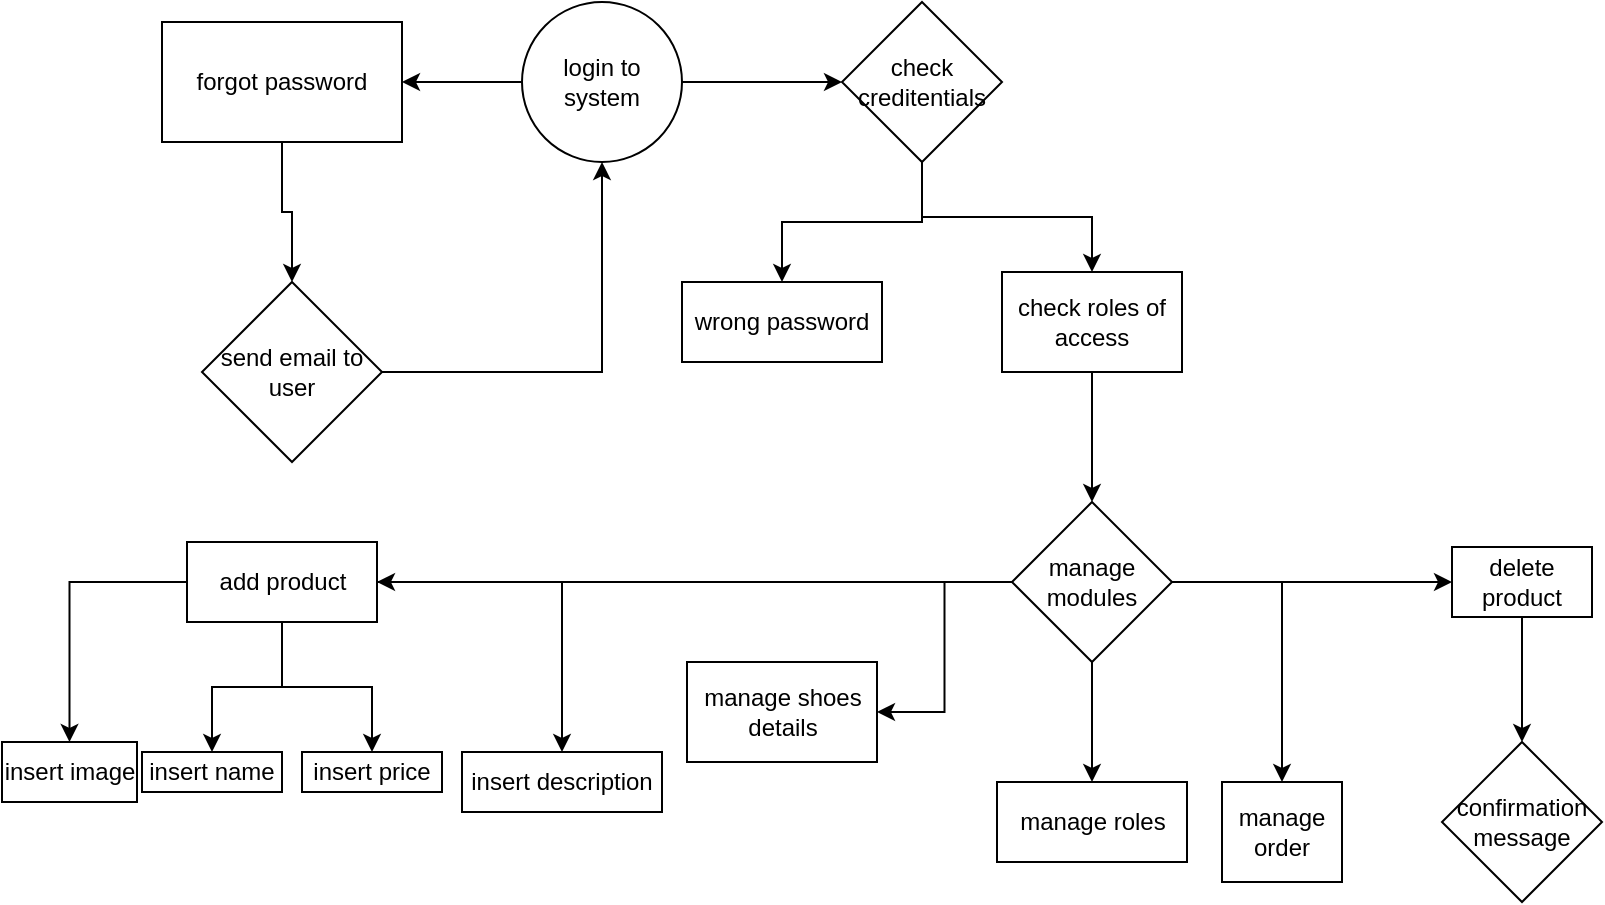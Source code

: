 <mxfile version="24.0.7" type="device">
  <diagram name="Page-1" id="7XIiAJAYsmWdXp6C4IHn">
    <mxGraphModel dx="1088" dy="511" grid="1" gridSize="10" guides="1" tooltips="1" connect="1" arrows="1" fold="1" page="1" pageScale="1" pageWidth="850" pageHeight="1100" math="0" shadow="0">
      <root>
        <mxCell id="0" />
        <mxCell id="1" parent="0" />
        <mxCell id="ByNQJQvQ_VqH7NtEfwI0-5" value="" style="edgeStyle=orthogonalEdgeStyle;rounded=0;orthogonalLoop=1;jettySize=auto;html=1;" parent="1" source="ByNQJQvQ_VqH7NtEfwI0-2" target="ByNQJQvQ_VqH7NtEfwI0-4" edge="1">
          <mxGeometry relative="1" as="geometry" />
        </mxCell>
        <mxCell id="ByNQJQvQ_VqH7NtEfwI0-12" value="" style="edgeStyle=orthogonalEdgeStyle;rounded=0;orthogonalLoop=1;jettySize=auto;html=1;" parent="1" source="ByNQJQvQ_VqH7NtEfwI0-2" target="ByNQJQvQ_VqH7NtEfwI0-11" edge="1">
          <mxGeometry relative="1" as="geometry" />
        </mxCell>
        <mxCell id="ByNQJQvQ_VqH7NtEfwI0-2" value="login to system" style="ellipse;whiteSpace=wrap;html=1;aspect=fixed;" parent="1" vertex="1">
          <mxGeometry x="260" y="30" width="80" height="80" as="geometry" />
        </mxCell>
        <mxCell id="ByNQJQvQ_VqH7NtEfwI0-7" value="" style="edgeStyle=orthogonalEdgeStyle;rounded=0;orthogonalLoop=1;jettySize=auto;html=1;" parent="1" source="ByNQJQvQ_VqH7NtEfwI0-4" target="ByNQJQvQ_VqH7NtEfwI0-6" edge="1">
          <mxGeometry relative="1" as="geometry" />
        </mxCell>
        <mxCell id="ByNQJQvQ_VqH7NtEfwI0-4" value="forgot password" style="whiteSpace=wrap;html=1;" parent="1" vertex="1">
          <mxGeometry x="80" y="40" width="120" height="60" as="geometry" />
        </mxCell>
        <mxCell id="ByNQJQvQ_VqH7NtEfwI0-8" style="edgeStyle=orthogonalEdgeStyle;rounded=0;orthogonalLoop=1;jettySize=auto;html=1;" parent="1" source="ByNQJQvQ_VqH7NtEfwI0-6" target="ByNQJQvQ_VqH7NtEfwI0-2" edge="1">
          <mxGeometry relative="1" as="geometry" />
        </mxCell>
        <mxCell id="ByNQJQvQ_VqH7NtEfwI0-6" value="send email to user" style="rhombus;whiteSpace=wrap;html=1;" parent="1" vertex="1">
          <mxGeometry x="100" y="170" width="90" height="90" as="geometry" />
        </mxCell>
        <mxCell id="ByNQJQvQ_VqH7NtEfwI0-14" value="" style="edgeStyle=orthogonalEdgeStyle;rounded=0;orthogonalLoop=1;jettySize=auto;html=1;" parent="1" source="ByNQJQvQ_VqH7NtEfwI0-11" target="ByNQJQvQ_VqH7NtEfwI0-13" edge="1">
          <mxGeometry relative="1" as="geometry" />
        </mxCell>
        <mxCell id="ByNQJQvQ_VqH7NtEfwI0-16" value="" style="edgeStyle=orthogonalEdgeStyle;rounded=0;orthogonalLoop=1;jettySize=auto;html=1;" parent="1" source="ByNQJQvQ_VqH7NtEfwI0-11" target="ByNQJQvQ_VqH7NtEfwI0-15" edge="1">
          <mxGeometry relative="1" as="geometry" />
        </mxCell>
        <mxCell id="ByNQJQvQ_VqH7NtEfwI0-11" value="check creditentials" style="rhombus;whiteSpace=wrap;html=1;" parent="1" vertex="1">
          <mxGeometry x="420" y="30" width="80" height="80" as="geometry" />
        </mxCell>
        <mxCell id="ByNQJQvQ_VqH7NtEfwI0-13" value="wrong password" style="whiteSpace=wrap;html=1;" parent="1" vertex="1">
          <mxGeometry x="340" y="170" width="100" height="40" as="geometry" />
        </mxCell>
        <mxCell id="ByNQJQvQ_VqH7NtEfwI0-18" value="" style="edgeStyle=orthogonalEdgeStyle;rounded=0;orthogonalLoop=1;jettySize=auto;html=1;" parent="1" source="ByNQJQvQ_VqH7NtEfwI0-15" target="ByNQJQvQ_VqH7NtEfwI0-17" edge="1">
          <mxGeometry relative="1" as="geometry" />
        </mxCell>
        <mxCell id="ByNQJQvQ_VqH7NtEfwI0-15" value="check roles of access" style="whiteSpace=wrap;html=1;" parent="1" vertex="1">
          <mxGeometry x="500" y="165" width="90" height="50" as="geometry" />
        </mxCell>
        <mxCell id="ByNQJQvQ_VqH7NtEfwI0-20" value="" style="edgeStyle=orthogonalEdgeStyle;rounded=0;orthogonalLoop=1;jettySize=auto;html=1;" parent="1" source="ByNQJQvQ_VqH7NtEfwI0-17" target="ByNQJQvQ_VqH7NtEfwI0-19" edge="1">
          <mxGeometry relative="1" as="geometry" />
        </mxCell>
        <mxCell id="ByNQJQvQ_VqH7NtEfwI0-22" value="" style="edgeStyle=orthogonalEdgeStyle;rounded=0;orthogonalLoop=1;jettySize=auto;html=1;" parent="1" source="ByNQJQvQ_VqH7NtEfwI0-17" target="ByNQJQvQ_VqH7NtEfwI0-21" edge="1">
          <mxGeometry relative="1" as="geometry" />
        </mxCell>
        <mxCell id="ByNQJQvQ_VqH7NtEfwI0-25" value="" style="edgeStyle=orthogonalEdgeStyle;rounded=0;orthogonalLoop=1;jettySize=auto;html=1;" parent="1" source="ByNQJQvQ_VqH7NtEfwI0-17" target="ByNQJQvQ_VqH7NtEfwI0-24" edge="1">
          <mxGeometry relative="1" as="geometry" />
        </mxCell>
        <mxCell id="ByNQJQvQ_VqH7NtEfwI0-29" value="" style="edgeStyle=orthogonalEdgeStyle;rounded=0;orthogonalLoop=1;jettySize=auto;html=1;" parent="1" source="ByNQJQvQ_VqH7NtEfwI0-17" target="ByNQJQvQ_VqH7NtEfwI0-28" edge="1">
          <mxGeometry relative="1" as="geometry" />
        </mxCell>
        <mxCell id="U4fzbxpIB97MWsFCFijz-12" value="" style="edgeStyle=orthogonalEdgeStyle;rounded=0;orthogonalLoop=1;jettySize=auto;html=1;" edge="1" parent="1" source="ByNQJQvQ_VqH7NtEfwI0-17" target="U4fzbxpIB97MWsFCFijz-11">
          <mxGeometry relative="1" as="geometry" />
        </mxCell>
        <mxCell id="ByNQJQvQ_VqH7NtEfwI0-17" value="manage modules" style="rhombus;whiteSpace=wrap;html=1;" parent="1" vertex="1">
          <mxGeometry x="505" y="280" width="80" height="80" as="geometry" />
        </mxCell>
        <mxCell id="ByNQJQvQ_VqH7NtEfwI0-19" value="manage roles" style="whiteSpace=wrap;html=1;" parent="1" vertex="1">
          <mxGeometry x="497.5" y="420" width="95" height="40" as="geometry" />
        </mxCell>
        <mxCell id="U4fzbxpIB97MWsFCFijz-2" value="" style="edgeStyle=orthogonalEdgeStyle;rounded=0;orthogonalLoop=1;jettySize=auto;html=1;" edge="1" parent="1" source="ByNQJQvQ_VqH7NtEfwI0-21" target="U4fzbxpIB97MWsFCFijz-1">
          <mxGeometry relative="1" as="geometry" />
        </mxCell>
        <mxCell id="U4fzbxpIB97MWsFCFijz-4" value="" style="edgeStyle=orthogonalEdgeStyle;rounded=0;orthogonalLoop=1;jettySize=auto;html=1;" edge="1" parent="1" source="ByNQJQvQ_VqH7NtEfwI0-21" target="U4fzbxpIB97MWsFCFijz-3">
          <mxGeometry relative="1" as="geometry" />
        </mxCell>
        <mxCell id="U4fzbxpIB97MWsFCFijz-6" value="" style="edgeStyle=orthogonalEdgeStyle;rounded=0;orthogonalLoop=1;jettySize=auto;html=1;" edge="1" parent="1" source="ByNQJQvQ_VqH7NtEfwI0-21" target="U4fzbxpIB97MWsFCFijz-5">
          <mxGeometry relative="1" as="geometry" />
        </mxCell>
        <mxCell id="U4fzbxpIB97MWsFCFijz-8" value="" style="edgeStyle=orthogonalEdgeStyle;rounded=0;orthogonalLoop=1;jettySize=auto;html=1;" edge="1" parent="1" source="ByNQJQvQ_VqH7NtEfwI0-21" target="U4fzbxpIB97MWsFCFijz-7">
          <mxGeometry relative="1" as="geometry" />
        </mxCell>
        <mxCell id="ByNQJQvQ_VqH7NtEfwI0-21" value="add product" style="whiteSpace=wrap;html=1;" parent="1" vertex="1">
          <mxGeometry x="92.5" y="300" width="95" height="40" as="geometry" />
        </mxCell>
        <mxCell id="ByNQJQvQ_VqH7NtEfwI0-24" value="manage shoes details" style="whiteSpace=wrap;html=1;" parent="1" vertex="1">
          <mxGeometry x="342.5" y="360" width="95" height="50" as="geometry" />
        </mxCell>
        <mxCell id="ByNQJQvQ_VqH7NtEfwI0-28" value="manage order" style="whiteSpace=wrap;html=1;" parent="1" vertex="1">
          <mxGeometry x="610" y="420" width="60" height="50" as="geometry" />
        </mxCell>
        <mxCell id="U4fzbxpIB97MWsFCFijz-1" value="insert image" style="whiteSpace=wrap;html=1;" vertex="1" parent="1">
          <mxGeometry y="400" width="67.5" height="30" as="geometry" />
        </mxCell>
        <mxCell id="U4fzbxpIB97MWsFCFijz-3" value="insert name" style="whiteSpace=wrap;html=1;" vertex="1" parent="1">
          <mxGeometry x="70" y="405" width="70" height="20" as="geometry" />
        </mxCell>
        <mxCell id="U4fzbxpIB97MWsFCFijz-5" value="insert price" style="whiteSpace=wrap;html=1;" vertex="1" parent="1">
          <mxGeometry x="150" y="405" width="70" height="20" as="geometry" />
        </mxCell>
        <mxCell id="U4fzbxpIB97MWsFCFijz-7" value="insert description" style="whiteSpace=wrap;html=1;" vertex="1" parent="1">
          <mxGeometry x="230" y="405" width="100" height="30" as="geometry" />
        </mxCell>
        <mxCell id="U4fzbxpIB97MWsFCFijz-14" value="" style="edgeStyle=orthogonalEdgeStyle;rounded=0;orthogonalLoop=1;jettySize=auto;html=1;" edge="1" parent="1" source="U4fzbxpIB97MWsFCFijz-11" target="U4fzbxpIB97MWsFCFijz-13">
          <mxGeometry relative="1" as="geometry" />
        </mxCell>
        <mxCell id="U4fzbxpIB97MWsFCFijz-11" value="delete product" style="whiteSpace=wrap;html=1;" vertex="1" parent="1">
          <mxGeometry x="725" y="302.5" width="70" height="35" as="geometry" />
        </mxCell>
        <mxCell id="U4fzbxpIB97MWsFCFijz-13" value="confirmation message" style="rhombus;whiteSpace=wrap;html=1;" vertex="1" parent="1">
          <mxGeometry x="720" y="400" width="80" height="80" as="geometry" />
        </mxCell>
      </root>
    </mxGraphModel>
  </diagram>
</mxfile>

